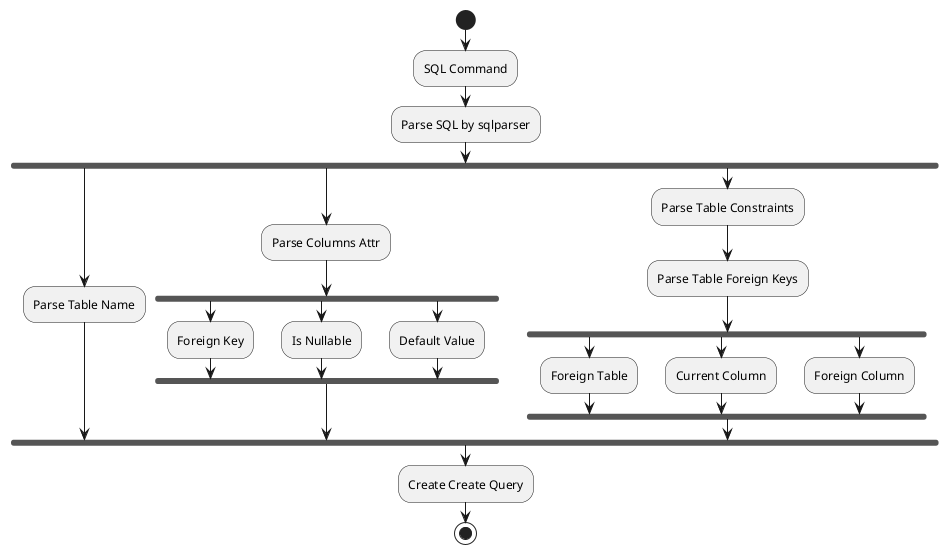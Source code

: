 @startuml
start
:SQL Command;
:Parse SQL by sqlparser;
fork
:Parse Table Name;
fork again
:Parse Columns Attr;
fork
:Foreign Key;
fork again
:Is Nullable;
fork again
:Default Value;
endfork
fork again
:Parse Table Constraints;
:Parse Table Foreign Keys;
fork
:Foreign Table;
fork again
:Current Column;
fork again
:Foreign Column;
endfork
endfork
:Create Create Query;
stop
@enduml